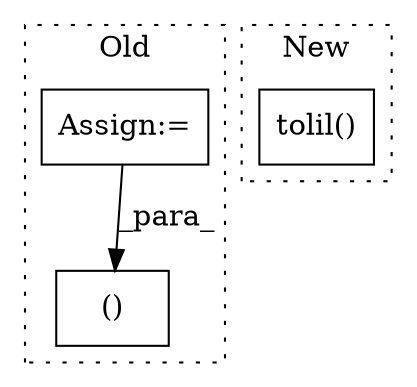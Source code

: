 digraph G {
subgraph cluster0 {
1 [label="()" a="54" s="2463" l="32" shape="box"];
3 [label="Assign:=" a="68" s="2174" l="3" shape="box"];
label = "Old";
style="dotted";
}
subgraph cluster1 {
2 [label="tolil()" a="75" s="2439" l="27" shape="box"];
label = "New";
style="dotted";
}
3 -> 1 [label="_para_"];
}